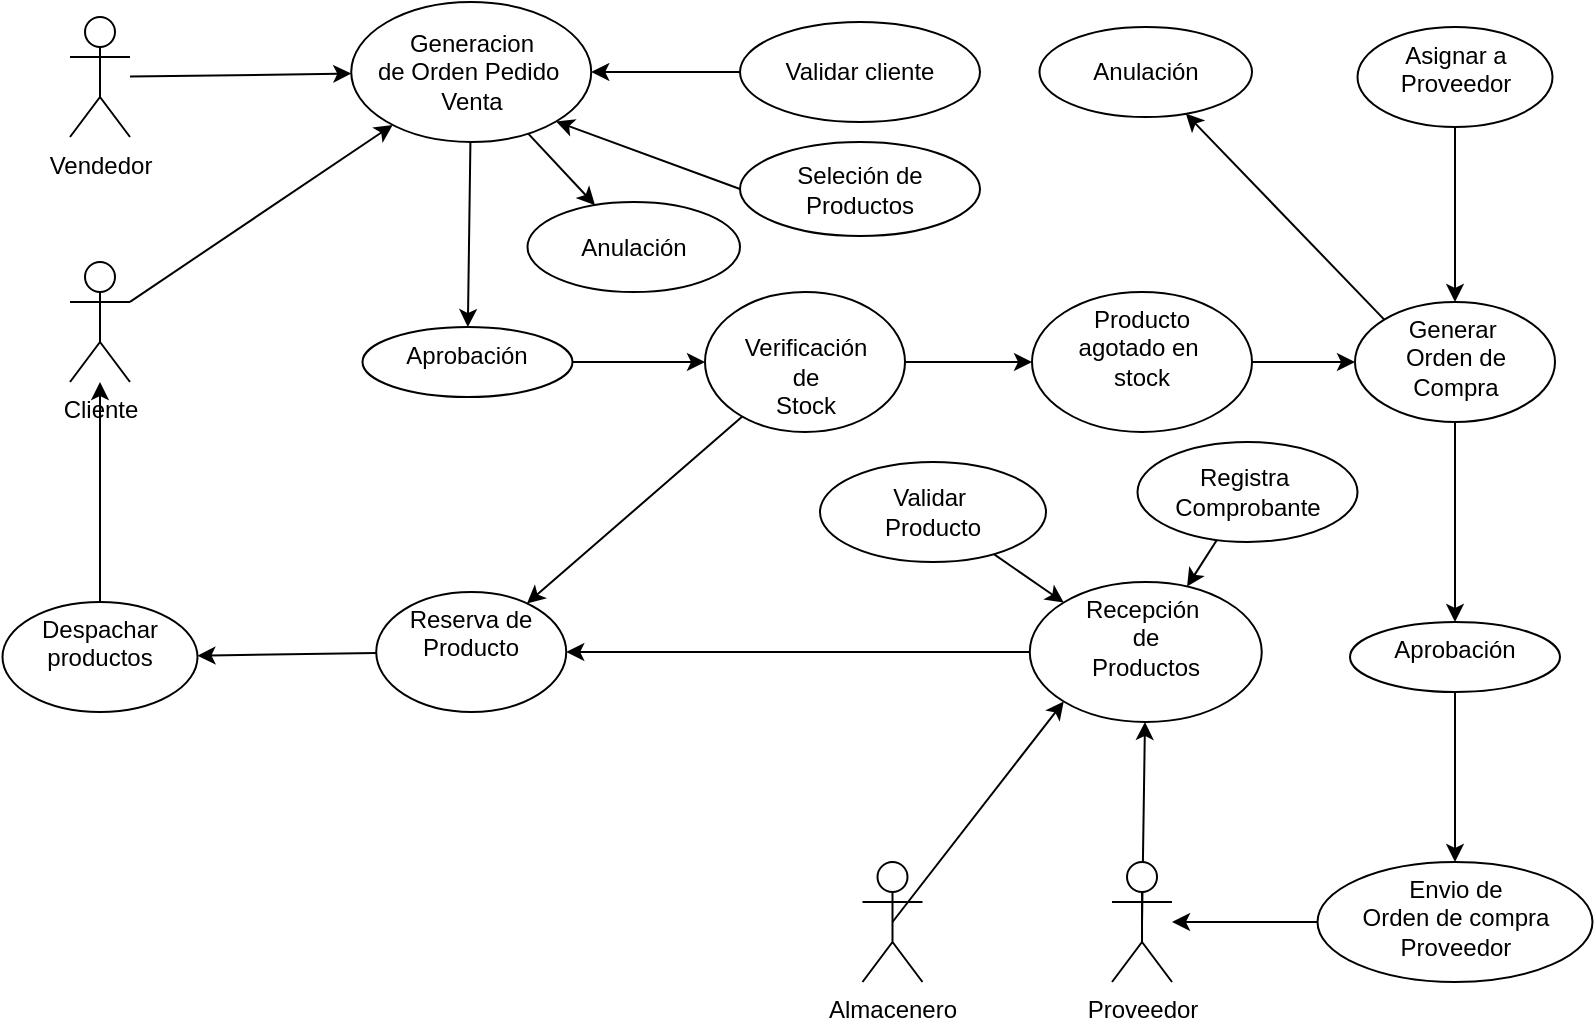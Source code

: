 <mxfile>
    <diagram id="Fl_vFthvxAZfaK5CCrRz" name="Page-1">
        <mxGraphModel dx="900" dy="532" grid="1" gridSize="10" guides="1" tooltips="1" connect="1" arrows="1" fold="1" page="1" pageScale="1" pageWidth="850" pageHeight="1100" math="0" shadow="0">
            <root>
                <mxCell id="0"/>
                <mxCell id="1" parent="0"/>
                <mxCell id="19" style="edgeStyle=none;html=1;" parent="1" source="2" target="17" edge="1">
                    <mxGeometry relative="1" as="geometry"/>
                </mxCell>
                <mxCell id="2" value="Vendedor&lt;br&gt;" style="shape=umlActor;verticalLabelPosition=bottom;verticalAlign=top;html=1;outlineConnect=0;" parent="1" vertex="1">
                    <mxGeometry x="65" y="117.5" width="30" height="60" as="geometry"/>
                </mxCell>
                <mxCell id="18" style="edgeStyle=none;html=1;" parent="1" source="3" target="17" edge="1">
                    <mxGeometry relative="1" as="geometry"/>
                </mxCell>
                <mxCell id="3" value="Cliente" style="shape=umlActor;verticalLabelPosition=bottom;verticalAlign=top;html=1;outlineConnect=0;" parent="1" vertex="1">
                    <mxGeometry x="65" y="240" width="30" height="60" as="geometry"/>
                </mxCell>
                <mxCell id="21" style="edgeStyle=none;html=1;" parent="1" source="17" target="20" edge="1">
                    <mxGeometry relative="1" as="geometry"/>
                </mxCell>
                <mxCell id="48" value="" style="edgeStyle=none;html=1;" parent="1" source="17" target="47" edge="1">
                    <mxGeometry relative="1" as="geometry"/>
                </mxCell>
                <mxCell id="17" value="Generacion &lt;br&gt;de Orden Pedido&amp;nbsp;&lt;br&gt;Venta" style="ellipse;whiteSpace=wrap;html=1;" parent="1" vertex="1">
                    <mxGeometry x="205.62" y="110" width="120" height="70" as="geometry"/>
                </mxCell>
                <mxCell id="38" value="" style="edgeStyle=none;html=1;" parent="1" source="20" target="37" edge="1">
                    <mxGeometry relative="1" as="geometry"/>
                </mxCell>
                <mxCell id="20" value="Aprobación" style="ellipse;whiteSpace=wrap;html=1;verticalAlign=top;" parent="1" vertex="1">
                    <mxGeometry x="211.25" y="272.5" width="105" height="35" as="geometry"/>
                </mxCell>
                <mxCell id="42" style="edgeStyle=none;html=1;" parent="1" source="22" target="24" edge="1">
                    <mxGeometry relative="1" as="geometry"/>
                </mxCell>
                <mxCell id="22" value="Reserva de Producto" style="ellipse;whiteSpace=wrap;html=1;verticalAlign=top;" parent="1" vertex="1">
                    <mxGeometry x="218.12" y="405" width="95" height="60" as="geometry"/>
                </mxCell>
                <mxCell id="74" value="" style="edgeStyle=none;html=1;" parent="1" source="24" target="3" edge="1">
                    <mxGeometry relative="1" as="geometry"/>
                </mxCell>
                <mxCell id="24" value="Despachar productos" style="ellipse;whiteSpace=wrap;html=1;verticalAlign=top;" parent="1" vertex="1">
                    <mxGeometry x="31.25" y="410" width="97.5" height="55" as="geometry"/>
                </mxCell>
                <mxCell id="32" value="" style="edgeStyle=none;html=1;" parent="1" source="29" target="31" edge="1">
                    <mxGeometry relative="1" as="geometry"/>
                </mxCell>
                <mxCell id="29" value="Producto&lt;br&gt;agotado en&amp;nbsp;&lt;br&gt;stock" style="ellipse;whiteSpace=wrap;html=1;verticalAlign=top;" parent="1" vertex="1">
                    <mxGeometry x="546" y="255" width="110" height="70" as="geometry"/>
                </mxCell>
                <mxCell id="63" style="edgeStyle=none;html=1;exitX=0;exitY=0;exitDx=0;exitDy=0;" parent="1" source="31" target="62" edge="1">
                    <mxGeometry relative="1" as="geometry"/>
                </mxCell>
                <mxCell id="65" style="edgeStyle=none;html=1;exitX=0.5;exitY=1;exitDx=0;exitDy=0;entryX=0.5;entryY=0;entryDx=0;entryDy=0;" parent="1" source="31" target="64" edge="1">
                    <mxGeometry relative="1" as="geometry"/>
                </mxCell>
                <mxCell id="31" value="Generar&amp;nbsp;&lt;br&gt;Orden de&lt;br&gt;Compra" style="ellipse;whiteSpace=wrap;html=1;verticalAlign=top;" parent="1" vertex="1">
                    <mxGeometry x="707.5" y="260" width="100" height="60" as="geometry"/>
                </mxCell>
                <mxCell id="36" style="edgeStyle=none;html=1;" parent="1" source="34" target="22" edge="1">
                    <mxGeometry relative="1" as="geometry"/>
                </mxCell>
                <mxCell id="34" value="Recepción&amp;nbsp;&lt;br&gt;de&lt;br&gt;Productos" style="ellipse;whiteSpace=wrap;html=1;verticalAlign=top;" parent="1" vertex="1">
                    <mxGeometry x="544.88" y="400" width="116" height="70" as="geometry"/>
                </mxCell>
                <mxCell id="40" style="edgeStyle=none;html=1;" parent="1" source="37" target="29" edge="1">
                    <mxGeometry relative="1" as="geometry"/>
                </mxCell>
                <mxCell id="41" style="edgeStyle=none;html=1;" parent="1" source="37" target="22" edge="1">
                    <mxGeometry relative="1" as="geometry"/>
                </mxCell>
                <mxCell id="37" value="&lt;br&gt;Verificación&lt;br&gt;de&lt;br&gt;Stock" style="ellipse;whiteSpace=wrap;html=1;verticalAlign=top;" parent="1" vertex="1">
                    <mxGeometry x="382.5" y="255" width="100" height="70" as="geometry"/>
                </mxCell>
                <mxCell id="47" value="Anulación" style="ellipse;whiteSpace=wrap;html=1;" parent="1" vertex="1">
                    <mxGeometry x="293.75" y="210" width="106.25" height="45" as="geometry"/>
                </mxCell>
                <mxCell id="57" style="edgeStyle=none;html=1;exitX=0.5;exitY=0.5;exitDx=0;exitDy=0;exitPerimeter=0;entryX=0;entryY=1;entryDx=0;entryDy=0;" parent="1" source="51" target="34" edge="1">
                    <mxGeometry relative="1" as="geometry"/>
                </mxCell>
                <mxCell id="51" value="Almacenero" style="shape=umlActor;verticalLabelPosition=bottom;verticalAlign=top;html=1;outlineConnect=0;" parent="1" vertex="1">
                    <mxGeometry x="461.25" y="540" width="30" height="60" as="geometry"/>
                </mxCell>
                <mxCell id="56" style="edgeStyle=none;html=1;exitX=0.5;exitY=0.5;exitDx=0;exitDy=0;exitPerimeter=0;" parent="1" source="52" target="34" edge="1">
                    <mxGeometry relative="1" as="geometry"/>
                </mxCell>
                <mxCell id="52" value="Proveedor" style="shape=umlActor;verticalLabelPosition=bottom;verticalAlign=top;html=1;outlineConnect=0;" parent="1" vertex="1">
                    <mxGeometry x="586.01" y="540" width="30" height="60" as="geometry"/>
                </mxCell>
                <mxCell id="62" value="Anulación" style="ellipse;whiteSpace=wrap;html=1;" parent="1" vertex="1">
                    <mxGeometry x="549.75" y="122.5" width="106.25" height="45" as="geometry"/>
                </mxCell>
                <mxCell id="71" value="" style="edgeStyle=none;html=1;" parent="1" source="64" target="70" edge="1">
                    <mxGeometry relative="1" as="geometry"/>
                </mxCell>
                <mxCell id="64" value="Aprobación" style="ellipse;whiteSpace=wrap;html=1;verticalAlign=top;" parent="1" vertex="1">
                    <mxGeometry x="705" y="420" width="105" height="35" as="geometry"/>
                </mxCell>
                <mxCell id="83" value="" style="edgeStyle=none;html=1;" parent="1" source="68" target="31" edge="1">
                    <mxGeometry relative="1" as="geometry"/>
                </mxCell>
                <mxCell id="68" value="Asignar a&lt;br&gt;Proveedor" style="ellipse;whiteSpace=wrap;html=1;verticalAlign=top;" parent="1" vertex="1">
                    <mxGeometry x="708.75" y="122.5" width="97.5" height="50" as="geometry"/>
                </mxCell>
                <mxCell id="72" value="" style="edgeStyle=none;html=1;" parent="1" source="70" target="52" edge="1">
                    <mxGeometry relative="1" as="geometry"/>
                </mxCell>
                <mxCell id="70" value="Envio de &lt;br&gt;Orden de compra&lt;br&gt;Proveedor" style="ellipse;whiteSpace=wrap;html=1;verticalAlign=top;" parent="1" vertex="1">
                    <mxGeometry x="688.75" y="540" width="137.5" height="60" as="geometry"/>
                </mxCell>
                <mxCell id="88" style="edgeStyle=none;html=1;" edge="1" parent="1" source="77" target="34">
                    <mxGeometry relative="1" as="geometry"/>
                </mxCell>
                <mxCell id="77" value="Registra&amp;nbsp;&lt;br&gt;Comprobante" style="ellipse;whiteSpace=wrap;html=1;" parent="1" vertex="1">
                    <mxGeometry x="598.75" y="330" width="110" height="50" as="geometry"/>
                </mxCell>
                <mxCell id="80" style="edgeStyle=none;html=1;exitX=0;exitY=0.5;exitDx=0;exitDy=0;entryX=1;entryY=1;entryDx=0;entryDy=0;" parent="1" source="79" target="17" edge="1">
                    <mxGeometry relative="1" as="geometry"/>
                </mxCell>
                <mxCell id="79" value="Seleción de&lt;br&gt;Productos" style="ellipse;whiteSpace=wrap;html=1;" parent="1" vertex="1">
                    <mxGeometry x="400" y="180" width="120" height="47" as="geometry"/>
                </mxCell>
                <mxCell id="82" style="edgeStyle=none;html=1;exitX=0;exitY=0.5;exitDx=0;exitDy=0;" parent="1" source="81" target="17" edge="1">
                    <mxGeometry relative="1" as="geometry"/>
                </mxCell>
                <mxCell id="81" value="Validar cliente" style="ellipse;whiteSpace=wrap;html=1;" parent="1" vertex="1">
                    <mxGeometry x="400" y="120" width="120" height="50" as="geometry"/>
                </mxCell>
                <mxCell id="89" style="edgeStyle=none;html=1;entryX=0;entryY=0;entryDx=0;entryDy=0;" edge="1" parent="1" source="87" target="34">
                    <mxGeometry relative="1" as="geometry"/>
                </mxCell>
                <mxCell id="87" value="Validar&amp;nbsp;&lt;br&gt;Producto" style="ellipse;whiteSpace=wrap;html=1;" vertex="1" parent="1">
                    <mxGeometry x="440" y="340" width="113" height="50" as="geometry"/>
                </mxCell>
            </root>
        </mxGraphModel>
    </diagram>
</mxfile>